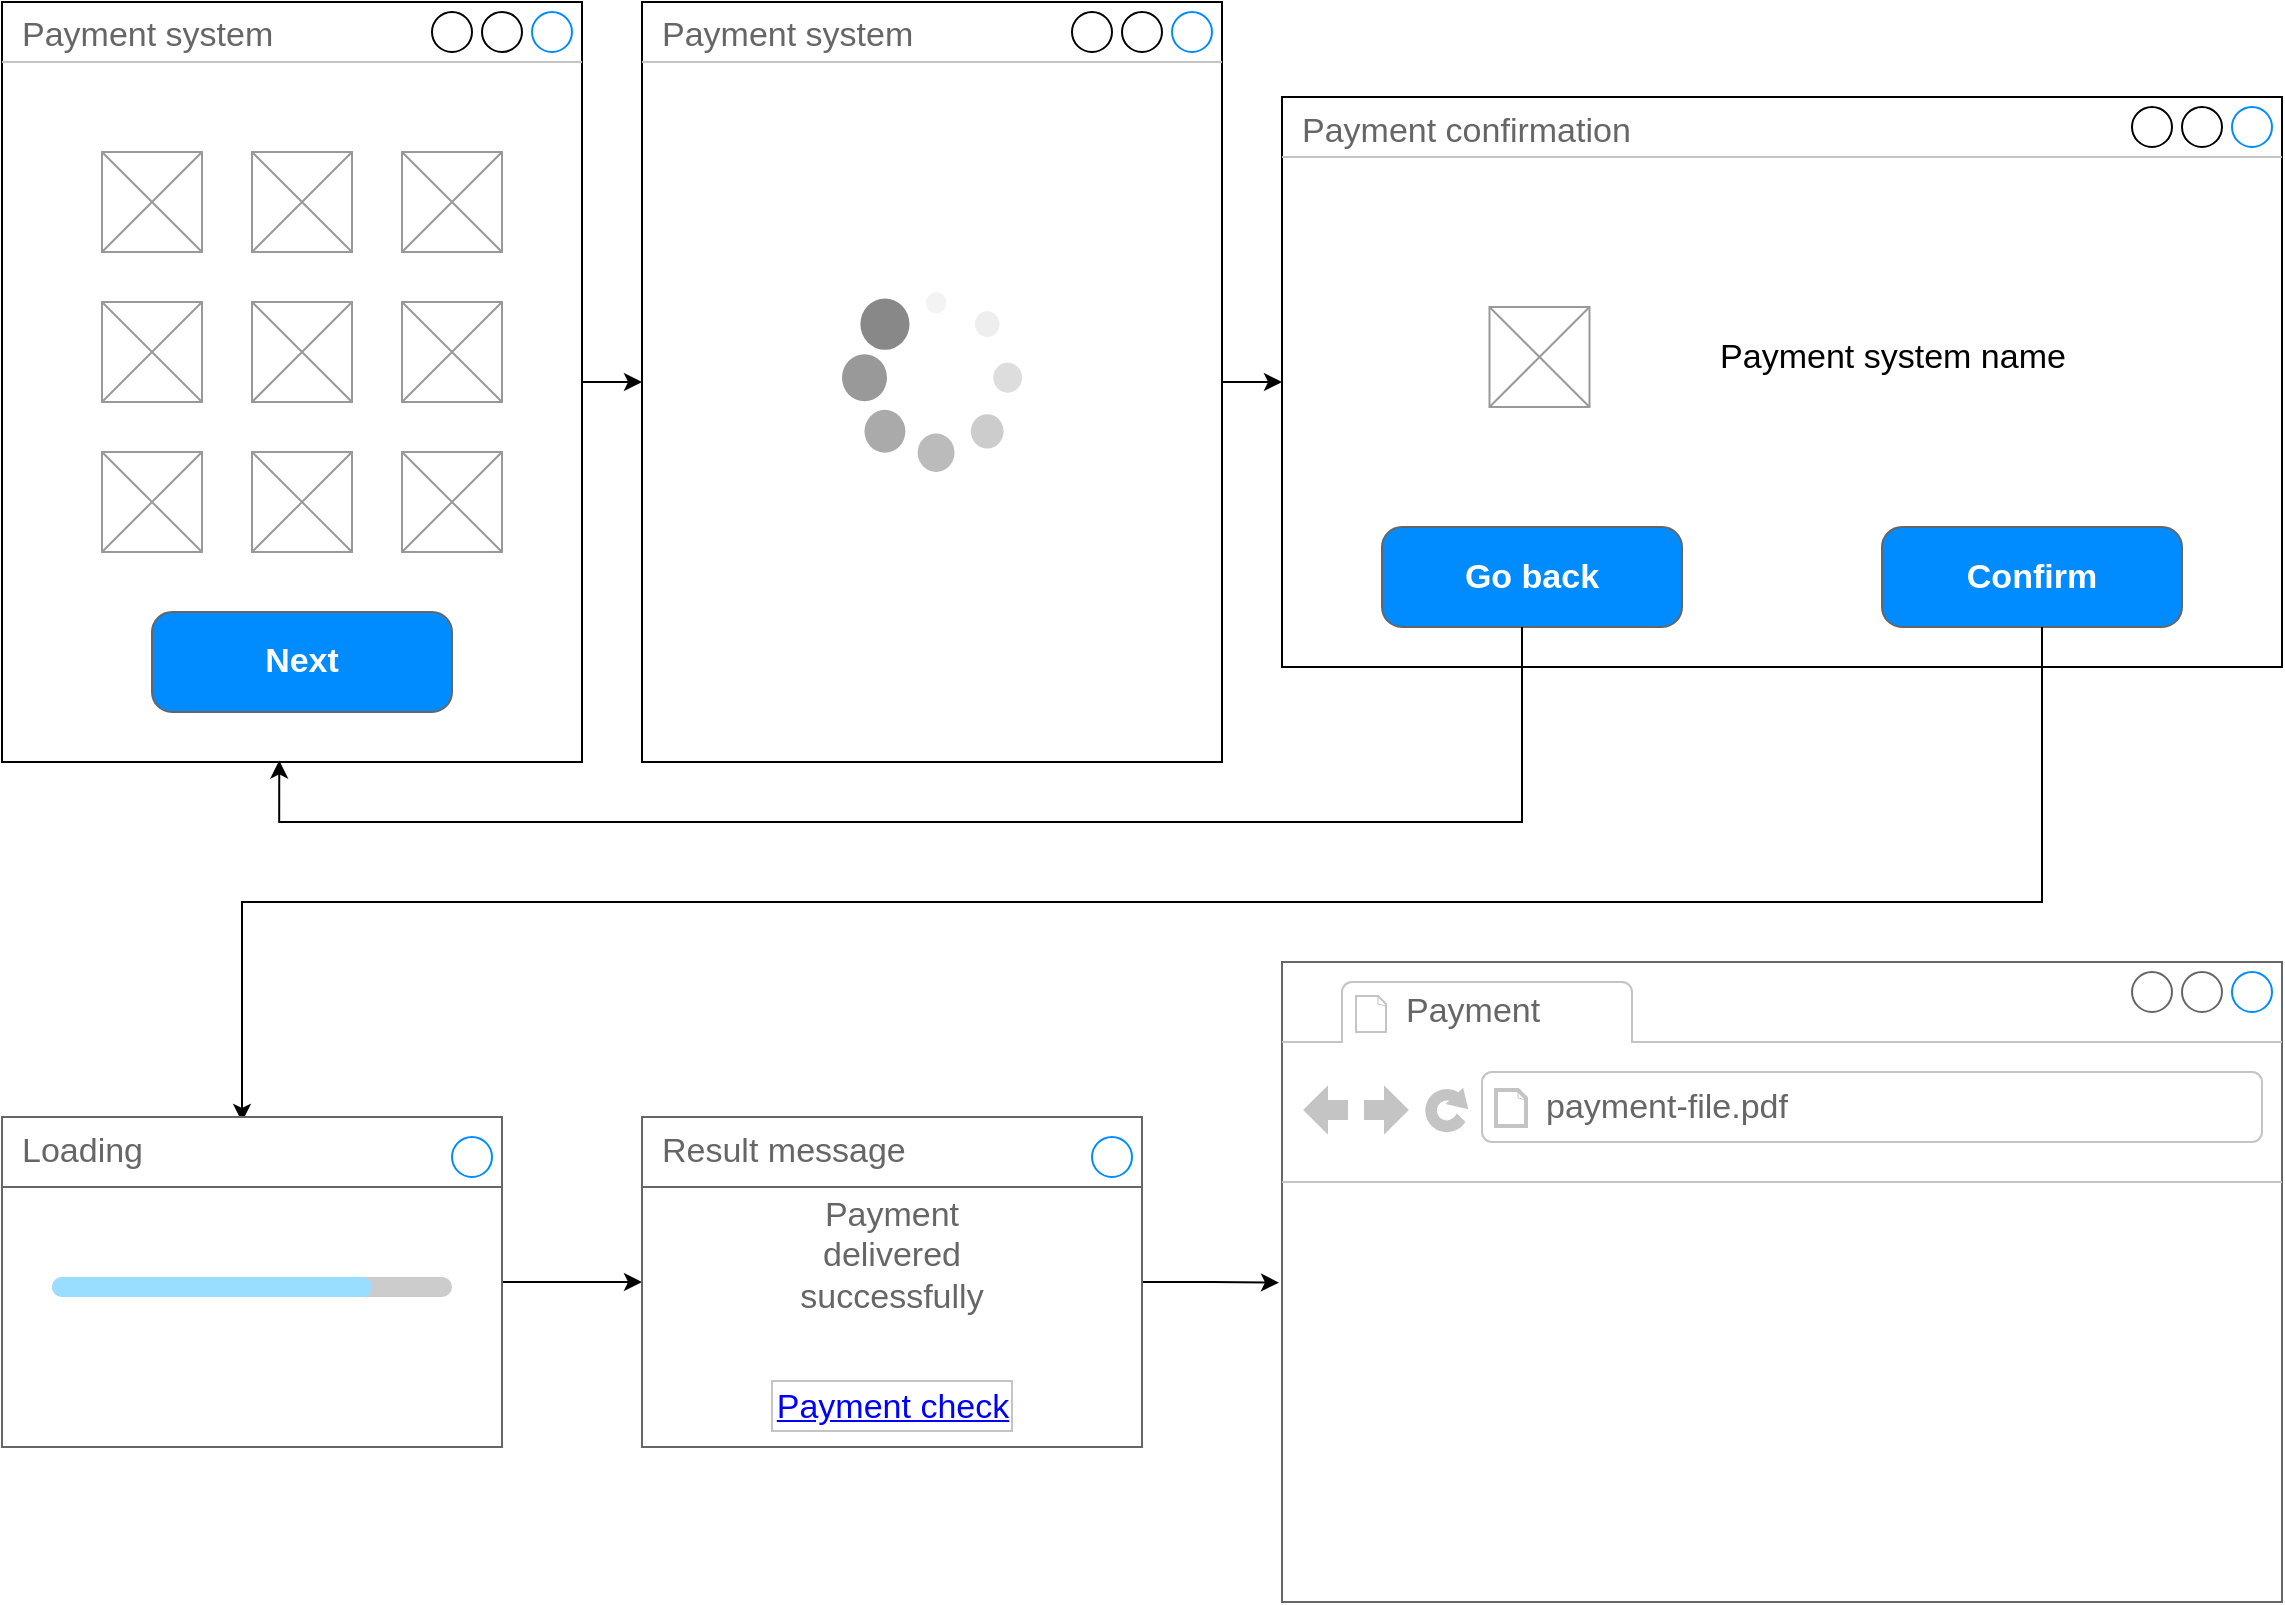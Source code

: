 <mxfile version="20.3.3" type="github" pages="4">
  <diagram id="piDafpqhtRUU5qUU-vj8" name="Page-1">
    <mxGraphModel dx="3200" dy="307" grid="1" gridSize="10" guides="1" tooltips="1" connect="1" arrows="1" fold="1" page="1" pageScale="1" pageWidth="1169" pageHeight="827" math="0" shadow="0">
      <root>
        <mxCell id="0" />
        <mxCell id="1" parent="0" />
        <mxCell id="D3bT0H9rs1EJNgNxw0YY-82" style="edgeStyle=orthogonalEdgeStyle;rounded=0;orthogonalLoop=1;jettySize=auto;html=1;fontSize=17;" edge="1" parent="1" source="D3bT0H9rs1EJNgNxw0YY-63" target="D3bT0H9rs1EJNgNxw0YY-17">
          <mxGeometry relative="1" as="geometry">
            <mxPoint x="-810" y="1480" as="targetPoint" />
          </mxGeometry>
        </mxCell>
        <mxCell id="D3bT0H9rs1EJNgNxw0YY-74" style="edgeStyle=orthogonalEdgeStyle;rounded=0;orthogonalLoop=1;jettySize=auto;html=1;fontSize=17;" edge="1" parent="1" source="D3bT0H9rs1EJNgNxw0YY-44">
          <mxGeometry relative="1" as="geometry">
            <mxPoint x="-520" y="1030" as="targetPoint" />
          </mxGeometry>
        </mxCell>
        <mxCell id="D3bT0H9rs1EJNgNxw0YY-83" style="edgeStyle=orthogonalEdgeStyle;rounded=0;orthogonalLoop=1;jettySize=auto;html=1;entryX=-0.003;entryY=0.501;entryDx=0;entryDy=0;entryPerimeter=0;fontSize=17;" edge="1" parent="1" source="D3bT0H9rs1EJNgNxw0YY-17" target="D3bT0H9rs1EJNgNxw0YY-58">
          <mxGeometry relative="1" as="geometry" />
        </mxCell>
        <mxCell id="D3bT0H9rs1EJNgNxw0YY-72" style="edgeStyle=orthogonalEdgeStyle;rounded=0;orthogonalLoop=1;jettySize=auto;html=1;fontSize=17;" edge="1" parent="1" source="D3bT0H9rs1EJNgNxw0YY-21" target="D3bT0H9rs1EJNgNxw0YY-44">
          <mxGeometry relative="1" as="geometry">
            <mxPoint x="-790" y="1030" as="targetPoint" />
          </mxGeometry>
        </mxCell>
        <mxCell id="D3bT0H9rs1EJNgNxw0YY-21" value="Payment system" style="strokeWidth=1;shadow=0;dashed=0;align=center;html=1;shape=mxgraph.mockup.containers.window;align=left;verticalAlign=top;spacingLeft=8;strokeColor2=#008cff;strokeColor3=#c4c4c4;fontColor=#666666;mainText=;fontSize=17;labelBackgroundColor=none;container=0;" vertex="1" parent="1">
          <mxGeometry x="-1160" y="840" width="290" height="380" as="geometry" />
        </mxCell>
        <mxCell id="D3bT0H9rs1EJNgNxw0YY-23" value="Next" style="strokeWidth=1;shadow=0;dashed=0;align=center;html=1;shape=mxgraph.mockup.buttons.button;strokeColor=#666666;fontColor=#ffffff;mainText=;buttonStyle=round;fontSize=17;fontStyle=1;fillColor=#008cff;whiteSpace=wrap;container=0;" vertex="1" parent="1">
          <mxGeometry x="-1085" y="1145" width="150" height="50" as="geometry" />
        </mxCell>
        <mxCell id="D3bT0H9rs1EJNgNxw0YY-1" value="" style="verticalLabelPosition=bottom;shadow=0;dashed=0;align=center;html=1;verticalAlign=top;strokeWidth=1;shape=mxgraph.mockup.graphics.simpleIcon;strokeColor=#999999;fillColor=#ffffff;container=0;" vertex="1" parent="1">
          <mxGeometry x="-1110" y="915" width="50" height="50" as="geometry" />
        </mxCell>
        <mxCell id="D3bT0H9rs1EJNgNxw0YY-2" value="" style="verticalLabelPosition=bottom;shadow=0;dashed=0;align=center;html=1;verticalAlign=top;strokeWidth=1;shape=mxgraph.mockup.graphics.simpleIcon;strokeColor=#999999;fillColor=#ffffff;container=0;" vertex="1" parent="1">
          <mxGeometry x="-1035" y="915" width="50" height="50" as="geometry" />
        </mxCell>
        <mxCell id="D3bT0H9rs1EJNgNxw0YY-3" value="" style="verticalLabelPosition=bottom;shadow=0;dashed=0;align=center;html=1;verticalAlign=top;strokeWidth=1;shape=mxgraph.mockup.graphics.simpleIcon;strokeColor=#999999;fillColor=#ffffff;container=0;" vertex="1" parent="1">
          <mxGeometry x="-960" y="915" width="50" height="50" as="geometry" />
        </mxCell>
        <mxCell id="D3bT0H9rs1EJNgNxw0YY-4" value="" style="verticalLabelPosition=bottom;shadow=0;dashed=0;align=center;html=1;verticalAlign=top;strokeWidth=1;shape=mxgraph.mockup.graphics.simpleIcon;strokeColor=#999999;fillColor=#ffffff;container=0;" vertex="1" parent="1">
          <mxGeometry x="-1110" y="990" width="50" height="50" as="geometry" />
        </mxCell>
        <mxCell id="D3bT0H9rs1EJNgNxw0YY-5" value="" style="verticalLabelPosition=bottom;shadow=0;dashed=0;align=center;html=1;verticalAlign=top;strokeWidth=1;shape=mxgraph.mockup.graphics.simpleIcon;strokeColor=#999999;fillColor=#ffffff;container=0;" vertex="1" parent="1">
          <mxGeometry x="-1035" y="990" width="50" height="50" as="geometry" />
        </mxCell>
        <mxCell id="D3bT0H9rs1EJNgNxw0YY-6" value="" style="verticalLabelPosition=bottom;shadow=0;dashed=0;align=center;html=1;verticalAlign=top;strokeWidth=1;shape=mxgraph.mockup.graphics.simpleIcon;strokeColor=#999999;fillColor=#ffffff;container=0;" vertex="1" parent="1">
          <mxGeometry x="-960" y="990" width="50" height="50" as="geometry" />
        </mxCell>
        <mxCell id="D3bT0H9rs1EJNgNxw0YY-7" value="" style="verticalLabelPosition=bottom;shadow=0;dashed=0;align=center;html=1;verticalAlign=top;strokeWidth=1;shape=mxgraph.mockup.graphics.simpleIcon;strokeColor=#999999;fillColor=#ffffff;container=0;" vertex="1" parent="1">
          <mxGeometry x="-1110" y="1065" width="50" height="50" as="geometry" />
        </mxCell>
        <mxCell id="D3bT0H9rs1EJNgNxw0YY-8" value="" style="verticalLabelPosition=bottom;shadow=0;dashed=0;align=center;html=1;verticalAlign=top;strokeWidth=1;shape=mxgraph.mockup.graphics.simpleIcon;strokeColor=#999999;fillColor=#ffffff;container=0;" vertex="1" parent="1">
          <mxGeometry x="-1035" y="1065" width="50" height="50" as="geometry" />
        </mxCell>
        <mxCell id="D3bT0H9rs1EJNgNxw0YY-9" value="" style="verticalLabelPosition=bottom;shadow=0;dashed=0;align=center;html=1;verticalAlign=top;strokeWidth=1;shape=mxgraph.mockup.graphics.simpleIcon;strokeColor=#999999;fillColor=#ffffff;container=0;" vertex="1" parent="1">
          <mxGeometry x="-960" y="1065" width="50" height="50" as="geometry" />
        </mxCell>
        <mxCell id="D3bT0H9rs1EJNgNxw0YY-85" value="" style="group" vertex="1" connectable="0" parent="1">
          <mxGeometry x="-840" y="840" width="290" height="380" as="geometry" />
        </mxCell>
        <mxCell id="D3bT0H9rs1EJNgNxw0YY-44" value="Payment system" style="strokeWidth=1;shadow=0;dashed=0;align=center;html=1;shape=mxgraph.mockup.containers.window;align=left;verticalAlign=top;spacingLeft=8;strokeColor2=#008cff;strokeColor3=#c4c4c4;fontColor=#666666;mainText=;fontSize=17;labelBackgroundColor=none;container=0;" vertex="1" parent="D3bT0H9rs1EJNgNxw0YY-85">
          <mxGeometry width="290" height="380" as="geometry" />
        </mxCell>
        <mxCell id="D3bT0H9rs1EJNgNxw0YY-12" value="" style="verticalLabelPosition=bottom;shadow=0;dashed=0;align=center;html=1;verticalAlign=top;strokeWidth=1;shape=mxgraph.mockup.misc.loading_circle_1;pointerEvents=1;container=0;" vertex="1" parent="D3bT0H9rs1EJNgNxw0YY-85">
          <mxGeometry x="100" y="145" width="90" height="90" as="geometry" />
        </mxCell>
        <mxCell id="D3bT0H9rs1EJNgNxw0YY-86" value="" style="group" vertex="1" connectable="0" parent="1">
          <mxGeometry x="-520" y="887.5" width="500" height="285" as="geometry" />
        </mxCell>
        <mxCell id="D3bT0H9rs1EJNgNxw0YY-25" value="Payment confirmation" style="strokeWidth=1;shadow=0;dashed=0;align=center;html=1;shape=mxgraph.mockup.containers.window;align=left;verticalAlign=top;spacingLeft=8;strokeColor2=#008cff;strokeColor3=#c4c4c4;fontColor=#666666;mainText=;fontSize=17;labelBackgroundColor=none;container=0;" vertex="1" parent="D3bT0H9rs1EJNgNxw0YY-86">
          <mxGeometry width="500" height="285" as="geometry" />
        </mxCell>
        <mxCell id="D3bT0H9rs1EJNgNxw0YY-41" value="Go back" style="strokeWidth=1;shadow=0;dashed=0;align=center;html=1;shape=mxgraph.mockup.buttons.button;strokeColor=#666666;fontColor=#ffffff;mainText=;buttonStyle=round;fontSize=17;fontStyle=1;fillColor=#008cff;whiteSpace=wrap;container=0;" vertex="1" parent="D3bT0H9rs1EJNgNxw0YY-86">
          <mxGeometry x="50" y="215" width="150" height="50" as="geometry" />
        </mxCell>
        <mxCell id="D3bT0H9rs1EJNgNxw0YY-42" value="Confirm" style="strokeWidth=1;shadow=0;dashed=0;align=center;html=1;shape=mxgraph.mockup.buttons.button;strokeColor=#666666;fontColor=#ffffff;mainText=;buttonStyle=round;fontSize=17;fontStyle=1;fillColor=#008cff;whiteSpace=wrap;container=0;" vertex="1" parent="D3bT0H9rs1EJNgNxw0YY-86">
          <mxGeometry x="300" y="215" width="150" height="50" as="geometry" />
        </mxCell>
        <mxCell id="D3bT0H9rs1EJNgNxw0YY-39" value="&lt;font style=&quot;font-size: 17px;&quot;&gt;Payment system name&lt;/font&gt;" style="text;html=1;strokeColor=none;fillColor=none;align=center;verticalAlign=middle;whiteSpace=wrap;rounded=0;container=0;" vertex="1" parent="D3bT0H9rs1EJNgNxw0YY-86">
          <mxGeometry x="213.75" y="115" width="182.5" height="30" as="geometry" />
        </mxCell>
        <mxCell id="D3bT0H9rs1EJNgNxw0YY-40" value="" style="verticalLabelPosition=bottom;shadow=0;dashed=0;align=center;html=1;verticalAlign=top;strokeWidth=1;shape=mxgraph.mockup.graphics.simpleIcon;strokeColor=#999999;fontSize=17;container=0;" vertex="1" parent="D3bT0H9rs1EJNgNxw0YY-86">
          <mxGeometry x="103.75" y="105" width="50" height="50" as="geometry" />
        </mxCell>
        <mxCell id="D3bT0H9rs1EJNgNxw0YY-75" style="edgeStyle=orthogonalEdgeStyle;rounded=0;orthogonalLoop=1;jettySize=auto;html=1;entryX=0.478;entryY=0.998;entryDx=0;entryDy=0;entryPerimeter=0;fontSize=17;" edge="1" parent="1" source="D3bT0H9rs1EJNgNxw0YY-41" target="D3bT0H9rs1EJNgNxw0YY-21">
          <mxGeometry relative="1" as="geometry">
            <Array as="points">
              <mxPoint x="-400" y="1250" />
              <mxPoint x="-1021" y="1250" />
            </Array>
          </mxGeometry>
        </mxCell>
        <mxCell id="D3bT0H9rs1EJNgNxw0YY-76" style="edgeStyle=orthogonalEdgeStyle;rounded=0;orthogonalLoop=1;jettySize=auto;html=1;fontSize=17;" edge="1" parent="1" source="D3bT0H9rs1EJNgNxw0YY-42">
          <mxGeometry relative="1" as="geometry">
            <mxPoint x="-1040" y="1400" as="targetPoint" />
            <Array as="points">
              <mxPoint x="-140" y="1290" />
              <mxPoint x="-1040" y="1290" />
            </Array>
          </mxGeometry>
        </mxCell>
        <mxCell id="D3bT0H9rs1EJNgNxw0YY-87" value="" style="group" vertex="1" connectable="0" parent="1">
          <mxGeometry x="-1160" y="1397.5" width="250" height="165" as="geometry" />
        </mxCell>
        <mxCell id="D3bT0H9rs1EJNgNxw0YY-63" value="" style="strokeWidth=1;shadow=0;dashed=0;align=center;html=1;shape=mxgraph.mockup.containers.rrect;rSize=0;strokeColor=#666666;fontColor=#666666;fontSize=17;verticalAlign=top;whiteSpace=wrap;fillColor=#ffffff;spacingTop=32;container=0;" vertex="1" parent="D3bT0H9rs1EJNgNxw0YY-87">
          <mxGeometry width="250" height="165" as="geometry" />
        </mxCell>
        <mxCell id="D3bT0H9rs1EJNgNxw0YY-64" value="Loading" style="strokeWidth=1;shadow=0;dashed=0;align=center;html=1;shape=mxgraph.mockup.containers.rrect;rSize=0;fontSize=17;fontColor=#666666;strokeColor=#666666;align=left;spacingLeft=8;fillColor=#ffffff;resizeWidth=1;container=0;" vertex="1" parent="D3bT0H9rs1EJNgNxw0YY-87">
          <mxGeometry width="250" height="35" as="geometry" />
        </mxCell>
        <mxCell id="D3bT0H9rs1EJNgNxw0YY-67" value="" style="shape=ellipse;strokeColor=#008cff;resizable=0;fillColor=none;html=1;container=0;" vertex="1" parent="D3bT0H9rs1EJNgNxw0YY-87">
          <mxGeometry x="225" y="10" width="20" height="20" as="geometry">
            <mxPoint x="-25" y="-10" as="offset" />
          </mxGeometry>
        </mxCell>
        <mxCell id="D3bT0H9rs1EJNgNxw0YY-68" value="" style="verticalLabelPosition=bottom;shadow=0;dashed=0;align=center;html=1;verticalAlign=top;strokeWidth=1;shape=mxgraph.mockup.misc.progressBar;fillColor=#cccccc;strokeColor=none;fillColor2=#99ddff;barPos=80;container=0;" vertex="1" parent="D3bT0H9rs1EJNgNxw0YY-87">
          <mxGeometry x="25" y="75" width="200" height="20" as="geometry" />
        </mxCell>
        <mxCell id="D3bT0H9rs1EJNgNxw0YY-88" value="" style="group" vertex="1" connectable="0" parent="1">
          <mxGeometry x="-840" y="1397.5" width="250" height="165" as="geometry" />
        </mxCell>
        <mxCell id="D3bT0H9rs1EJNgNxw0YY-17" value="Payment&lt;br&gt;delivered&lt;br&gt;successfully" style="strokeWidth=1;shadow=0;dashed=0;align=center;html=1;shape=mxgraph.mockup.containers.rrect;rSize=0;strokeColor=#666666;fontColor=#666666;fontSize=17;verticalAlign=top;whiteSpace=wrap;fillColor=#ffffff;spacingTop=32;container=0;" vertex="1" parent="D3bT0H9rs1EJNgNxw0YY-88">
          <mxGeometry width="250" height="165" as="geometry" />
        </mxCell>
        <mxCell id="D3bT0H9rs1EJNgNxw0YY-18" value="Result message" style="strokeWidth=1;shadow=0;dashed=0;align=center;html=1;shape=mxgraph.mockup.containers.rrect;rSize=0;fontSize=17;fontColor=#666666;strokeColor=#666666;align=left;spacingLeft=8;fillColor=#ffffff;resizeWidth=1;container=0;" vertex="1" parent="D3bT0H9rs1EJNgNxw0YY-88">
          <mxGeometry width="250" height="35" as="geometry" />
        </mxCell>
        <mxCell id="D3bT0H9rs1EJNgNxw0YY-20" value="" style="strokeWidth=1;shadow=0;dashed=0;align=center;html=1;shape=mxgraph.mockup.containers.rrect;rSize=0;fontSize=16;fontColor=#666666;strokeColor=#c4c4c4;resizable=0;whiteSpace=wrap;fillColor=#ffffff;container=0;" vertex="1" parent="D3bT0H9rs1EJNgNxw0YY-88">
          <mxGeometry x="65" y="132" width="120" height="25" as="geometry">
            <mxPoint x="-60" y="-33" as="offset" />
          </mxGeometry>
        </mxCell>
        <mxCell id="D3bT0H9rs1EJNgNxw0YY-31" value="Payment check" style="shape=rectangle;strokeColor=none;fillColor=none;linkText=;fontSize=17;fontColor=#0000ff;fontStyle=4;html=1;align=center;container=0;" vertex="1" parent="D3bT0H9rs1EJNgNxw0YY-88">
          <mxGeometry x="50" y="130" width="150" height="30" as="geometry" />
        </mxCell>
        <mxCell id="D3bT0H9rs1EJNgNxw0YY-19" value="" style="shape=ellipse;strokeColor=#008cff;resizable=0;fillColor=none;html=1;container=0;" vertex="1" parent="D3bT0H9rs1EJNgNxw0YY-88">
          <mxGeometry x="225" y="10" width="20" height="20" as="geometry">
            <mxPoint x="-25" y="-10" as="offset" />
          </mxGeometry>
        </mxCell>
        <mxCell id="D3bT0H9rs1EJNgNxw0YY-89" value="" style="group" vertex="1" connectable="0" parent="1">
          <mxGeometry x="-520" y="1320" width="500" height="320" as="geometry" />
        </mxCell>
        <mxCell id="D3bT0H9rs1EJNgNxw0YY-58" value="" style="strokeWidth=1;shadow=0;dashed=0;align=center;html=1;shape=mxgraph.mockup.containers.browserWindow;rSize=0;strokeColor=#666666;strokeColor2=#008cff;strokeColor3=#c4c4c4;mainText=,;recursiveResize=0;fontSize=17;container=0;" vertex="1" parent="D3bT0H9rs1EJNgNxw0YY-89">
          <mxGeometry width="500" height="320" as="geometry" />
        </mxCell>
        <mxCell id="D3bT0H9rs1EJNgNxw0YY-59" value="Payment" style="strokeWidth=1;shadow=0;dashed=0;align=center;html=1;shape=mxgraph.mockup.containers.anchor;fontSize=17;fontColor=#666666;align=left;container=0;" vertex="1" parent="D3bT0H9rs1EJNgNxw0YY-89">
          <mxGeometry x="60" y="12" width="110" height="26" as="geometry" />
        </mxCell>
        <mxCell id="D3bT0H9rs1EJNgNxw0YY-60" value="payment-file.pdf" style="strokeWidth=1;shadow=0;dashed=0;align=center;html=1;shape=mxgraph.mockup.containers.anchor;rSize=0;fontSize=17;fontColor=#666666;align=left;container=0;" vertex="1" parent="D3bT0H9rs1EJNgNxw0YY-89">
          <mxGeometry x="130" y="60" width="250" height="26" as="geometry" />
        </mxCell>
      </root>
    </mxGraphModel>
  </diagram>
  <diagram id="U3cpWub-nTY2jXU6f949" name="Страница 2">
    <mxGraphModel dx="2591" dy="-33" grid="1" gridSize="10" guides="1" tooltips="1" connect="1" arrows="1" fold="1" page="1" pageScale="1" pageWidth="1169" pageHeight="827" math="0" shadow="0">
      <root>
        <mxCell id="0" />
        <mxCell id="1" parent="0" />
        <mxCell id="Ag8eLUJZlncYFYUNQTSu-1" style="edgeStyle=orthogonalEdgeStyle;rounded=0;orthogonalLoop=1;jettySize=auto;html=1;fontSize=17;" edge="1" parent="1" source="Ag8eLUJZlncYFYUNQTSu-15">
          <mxGeometry relative="1" as="geometry">
            <mxPoint x="-520" y="1030" as="targetPoint" />
          </mxGeometry>
        </mxCell>
        <mxCell id="Ag8eLUJZlncYFYUNQTSu-2" style="edgeStyle=orthogonalEdgeStyle;rounded=0;orthogonalLoop=1;jettySize=auto;html=1;fontSize=17;" edge="1" parent="1" source="Ag8eLUJZlncYFYUNQTSu-3" target="Ag8eLUJZlncYFYUNQTSu-15">
          <mxGeometry relative="1" as="geometry">
            <mxPoint x="-790" y="1030" as="targetPoint" />
          </mxGeometry>
        </mxCell>
        <mxCell id="Ag8eLUJZlncYFYUNQTSu-3" value="Payment system" style="strokeWidth=1;shadow=0;dashed=0;align=center;html=1;shape=mxgraph.mockup.containers.window;align=left;verticalAlign=top;spacingLeft=8;strokeColor2=#008cff;strokeColor3=#c4c4c4;fontColor=#666666;mainText=;fontSize=17;labelBackgroundColor=none;container=0;" vertex="1" parent="1">
          <mxGeometry x="-1160" y="840" width="290" height="380" as="geometry" />
        </mxCell>
        <mxCell id="Ag8eLUJZlncYFYUNQTSu-4" value="Next" style="strokeWidth=1;shadow=0;dashed=0;align=center;html=1;shape=mxgraph.mockup.buttons.button;strokeColor=#666666;fontColor=#ffffff;mainText=;buttonStyle=round;fontSize=17;fontStyle=1;fillColor=#008cff;whiteSpace=wrap;container=0;" vertex="1" parent="1">
          <mxGeometry x="-1085" y="1145" width="150" height="50" as="geometry" />
        </mxCell>
        <mxCell id="Ag8eLUJZlncYFYUNQTSu-5" value="" style="verticalLabelPosition=bottom;shadow=0;dashed=0;align=center;html=1;verticalAlign=top;strokeWidth=1;shape=mxgraph.mockup.graphics.simpleIcon;strokeColor=#999999;fillColor=#ffffff;container=0;" vertex="1" parent="1">
          <mxGeometry x="-1110" y="915" width="50" height="50" as="geometry" />
        </mxCell>
        <mxCell id="Ag8eLUJZlncYFYUNQTSu-6" value="" style="verticalLabelPosition=bottom;shadow=0;dashed=0;align=center;html=1;verticalAlign=top;strokeWidth=1;shape=mxgraph.mockup.graphics.simpleIcon;strokeColor=#999999;fillColor=#ffffff;container=0;" vertex="1" parent="1">
          <mxGeometry x="-1035" y="915" width="50" height="50" as="geometry" />
        </mxCell>
        <mxCell id="Ag8eLUJZlncYFYUNQTSu-7" value="" style="verticalLabelPosition=bottom;shadow=0;dashed=0;align=center;html=1;verticalAlign=top;strokeWidth=1;shape=mxgraph.mockup.graphics.simpleIcon;strokeColor=#999999;fillColor=#ffffff;container=0;" vertex="1" parent="1">
          <mxGeometry x="-960" y="915" width="50" height="50" as="geometry" />
        </mxCell>
        <mxCell id="Ag8eLUJZlncYFYUNQTSu-8" value="" style="verticalLabelPosition=bottom;shadow=0;dashed=0;align=center;html=1;verticalAlign=top;strokeWidth=1;shape=mxgraph.mockup.graphics.simpleIcon;strokeColor=#999999;fillColor=#ffffff;container=0;" vertex="1" parent="1">
          <mxGeometry x="-1110" y="990" width="50" height="50" as="geometry" />
        </mxCell>
        <mxCell id="Ag8eLUJZlncYFYUNQTSu-9" value="" style="verticalLabelPosition=bottom;shadow=0;dashed=0;align=center;html=1;verticalAlign=top;strokeWidth=1;shape=mxgraph.mockup.graphics.simpleIcon;strokeColor=#999999;fillColor=#ffffff;container=0;" vertex="1" parent="1">
          <mxGeometry x="-1035" y="990" width="50" height="50" as="geometry" />
        </mxCell>
        <mxCell id="Ag8eLUJZlncYFYUNQTSu-10" value="" style="verticalLabelPosition=bottom;shadow=0;dashed=0;align=center;html=1;verticalAlign=top;strokeWidth=1;shape=mxgraph.mockup.graphics.simpleIcon;strokeColor=#999999;fillColor=#ffffff;container=0;" vertex="1" parent="1">
          <mxGeometry x="-960" y="990" width="50" height="50" as="geometry" />
        </mxCell>
        <mxCell id="Ag8eLUJZlncYFYUNQTSu-11" value="" style="verticalLabelPosition=bottom;shadow=0;dashed=0;align=center;html=1;verticalAlign=top;strokeWidth=1;shape=mxgraph.mockup.graphics.simpleIcon;strokeColor=#999999;fillColor=#ffffff;container=0;" vertex="1" parent="1">
          <mxGeometry x="-1110" y="1065" width="50" height="50" as="geometry" />
        </mxCell>
        <mxCell id="Ag8eLUJZlncYFYUNQTSu-12" value="" style="verticalLabelPosition=bottom;shadow=0;dashed=0;align=center;html=1;verticalAlign=top;strokeWidth=1;shape=mxgraph.mockup.graphics.simpleIcon;strokeColor=#999999;fillColor=#ffffff;container=0;" vertex="1" parent="1">
          <mxGeometry x="-1035" y="1065" width="50" height="50" as="geometry" />
        </mxCell>
        <mxCell id="Ag8eLUJZlncYFYUNQTSu-13" value="" style="verticalLabelPosition=bottom;shadow=0;dashed=0;align=center;html=1;verticalAlign=top;strokeWidth=1;shape=mxgraph.mockup.graphics.simpleIcon;strokeColor=#999999;fillColor=#ffffff;container=0;" vertex="1" parent="1">
          <mxGeometry x="-960" y="1065" width="50" height="50" as="geometry" />
        </mxCell>
        <mxCell id="Ag8eLUJZlncYFYUNQTSu-14" value="" style="group" vertex="1" connectable="0" parent="1">
          <mxGeometry x="-840" y="840" width="290" height="380" as="geometry" />
        </mxCell>
        <mxCell id="Ag8eLUJZlncYFYUNQTSu-15" value="Payment system" style="strokeWidth=1;shadow=0;dashed=0;align=center;html=1;shape=mxgraph.mockup.containers.window;align=left;verticalAlign=top;spacingLeft=8;strokeColor2=#008cff;strokeColor3=#c4c4c4;fontColor=#666666;mainText=;fontSize=17;labelBackgroundColor=none;container=0;" vertex="1" parent="Ag8eLUJZlncYFYUNQTSu-14">
          <mxGeometry width="290" height="380" as="geometry" />
        </mxCell>
        <mxCell id="Ag8eLUJZlncYFYUNQTSu-16" value="" style="verticalLabelPosition=bottom;shadow=0;dashed=0;align=center;html=1;verticalAlign=top;strokeWidth=1;shape=mxgraph.mockup.misc.loading_circle_1;pointerEvents=1;container=0;" vertex="1" parent="Ag8eLUJZlncYFYUNQTSu-14">
          <mxGeometry x="100" y="145" width="90" height="90" as="geometry" />
        </mxCell>
        <mxCell id="Ag8eLUJZlncYFYUNQTSu-17" value="" style="group" vertex="1" connectable="0" parent="1">
          <mxGeometry x="-520" y="887.5" width="500" height="285" as="geometry" />
        </mxCell>
        <mxCell id="Ag8eLUJZlncYFYUNQTSu-18" value="Payment confirmation" style="strokeWidth=1;shadow=0;dashed=0;align=center;html=1;shape=mxgraph.mockup.containers.window;align=left;verticalAlign=top;spacingLeft=8;strokeColor2=#008cff;strokeColor3=#c4c4c4;fontColor=#666666;mainText=;fontSize=17;labelBackgroundColor=none;container=0;" vertex="1" parent="Ag8eLUJZlncYFYUNQTSu-17">
          <mxGeometry width="500" height="285" as="geometry" />
        </mxCell>
        <mxCell id="Ag8eLUJZlncYFYUNQTSu-19" value="Go back" style="strokeWidth=1;shadow=0;dashed=0;align=center;html=1;shape=mxgraph.mockup.buttons.button;strokeColor=#666666;fontColor=#ffffff;mainText=;buttonStyle=round;fontSize=17;fontStyle=1;fillColor=#008cff;whiteSpace=wrap;container=0;" vertex="1" parent="Ag8eLUJZlncYFYUNQTSu-17">
          <mxGeometry x="50" y="215" width="150" height="50" as="geometry" />
        </mxCell>
        <mxCell id="Ag8eLUJZlncYFYUNQTSu-20" value="Confirm" style="strokeWidth=1;shadow=0;dashed=0;align=center;html=1;shape=mxgraph.mockup.buttons.button;strokeColor=#666666;fontColor=#ffffff;mainText=;buttonStyle=round;fontSize=17;fontStyle=1;fillColor=#008cff;whiteSpace=wrap;container=0;" vertex="1" parent="Ag8eLUJZlncYFYUNQTSu-17">
          <mxGeometry x="300" y="215" width="150" height="50" as="geometry" />
        </mxCell>
        <mxCell id="Ag8eLUJZlncYFYUNQTSu-21" value="&lt;font style=&quot;font-size: 17px;&quot;&gt;Payment system name&lt;/font&gt;" style="text;html=1;strokeColor=none;fillColor=none;align=center;verticalAlign=middle;whiteSpace=wrap;rounded=0;container=0;" vertex="1" parent="Ag8eLUJZlncYFYUNQTSu-17">
          <mxGeometry x="213.75" y="115" width="182.5" height="30" as="geometry" />
        </mxCell>
        <mxCell id="Ag8eLUJZlncYFYUNQTSu-22" value="" style="verticalLabelPosition=bottom;shadow=0;dashed=0;align=center;html=1;verticalAlign=top;strokeWidth=1;shape=mxgraph.mockup.graphics.simpleIcon;strokeColor=#999999;fontSize=17;container=0;" vertex="1" parent="Ag8eLUJZlncYFYUNQTSu-17">
          <mxGeometry x="103.75" y="105" width="50" height="50" as="geometry" />
        </mxCell>
        <mxCell id="Ag8eLUJZlncYFYUNQTSu-23" style="edgeStyle=orthogonalEdgeStyle;rounded=0;orthogonalLoop=1;jettySize=auto;html=1;entryX=0.478;entryY=0.998;entryDx=0;entryDy=0;entryPerimeter=0;fontSize=17;" edge="1" parent="1" source="Ag8eLUJZlncYFYUNQTSu-19" target="Ag8eLUJZlncYFYUNQTSu-3">
          <mxGeometry relative="1" as="geometry">
            <Array as="points">
              <mxPoint x="-400" y="1250" />
              <mxPoint x="-1021" y="1250" />
            </Array>
          </mxGeometry>
        </mxCell>
      </root>
    </mxGraphModel>
  </diagram>
  <diagram id="4lFjjsMpJQumgTw5oVJm" name="Страница 3">
    <mxGraphModel dx="2591" dy="-33" grid="1" gridSize="10" guides="1" tooltips="1" connect="1" arrows="1" fold="1" page="1" pageScale="1" pageWidth="1169" pageHeight="827" math="0" shadow="0">
      <root>
        <mxCell id="0" />
        <mxCell id="1" parent="0" />
        <mxCell id="vhOl7vpCBAuCHUgO7bAo-1" value="" style="group" vertex="1" connectable="0" parent="1">
          <mxGeometry x="-520" y="887.5" width="500" height="285" as="geometry" />
        </mxCell>
        <mxCell id="vhOl7vpCBAuCHUgO7bAo-2" value="Payment confirmation" style="strokeWidth=1;shadow=0;dashed=0;align=center;html=1;shape=mxgraph.mockup.containers.window;align=left;verticalAlign=top;spacingLeft=8;strokeColor2=#008cff;strokeColor3=#c4c4c4;fontColor=#666666;mainText=;fontSize=17;labelBackgroundColor=none;container=0;" vertex="1" parent="vhOl7vpCBAuCHUgO7bAo-1">
          <mxGeometry width="500" height="285" as="geometry" />
        </mxCell>
        <mxCell id="vhOl7vpCBAuCHUgO7bAo-3" value="Go back" style="strokeWidth=1;shadow=0;dashed=0;align=center;html=1;shape=mxgraph.mockup.buttons.button;strokeColor=#666666;fontColor=#ffffff;mainText=;buttonStyle=round;fontSize=17;fontStyle=1;fillColor=#008cff;whiteSpace=wrap;container=0;" vertex="1" parent="vhOl7vpCBAuCHUgO7bAo-1">
          <mxGeometry x="50" y="215" width="150" height="50" as="geometry" />
        </mxCell>
        <mxCell id="vhOl7vpCBAuCHUgO7bAo-4" value="Confirm" style="strokeWidth=1;shadow=0;dashed=0;align=center;html=1;shape=mxgraph.mockup.buttons.button;strokeColor=#666666;fontColor=#ffffff;mainText=;buttonStyle=round;fontSize=17;fontStyle=1;fillColor=#008cff;whiteSpace=wrap;container=0;" vertex="1" parent="vhOl7vpCBAuCHUgO7bAo-1">
          <mxGeometry x="300" y="215" width="150" height="50" as="geometry" />
        </mxCell>
        <mxCell id="vhOl7vpCBAuCHUgO7bAo-5" value="&lt;font style=&quot;font-size: 17px;&quot;&gt;Payment system name&lt;/font&gt;" style="text;html=1;strokeColor=none;fillColor=none;align=center;verticalAlign=middle;whiteSpace=wrap;rounded=0;container=0;" vertex="1" parent="vhOl7vpCBAuCHUgO7bAo-1">
          <mxGeometry x="213.75" y="115" width="182.5" height="30" as="geometry" />
        </mxCell>
        <mxCell id="vhOl7vpCBAuCHUgO7bAo-6" value="" style="verticalLabelPosition=bottom;shadow=0;dashed=0;align=center;html=1;verticalAlign=top;strokeWidth=1;shape=mxgraph.mockup.graphics.simpleIcon;strokeColor=#999999;fontSize=17;container=0;" vertex="1" parent="vhOl7vpCBAuCHUgO7bAo-1">
          <mxGeometry x="103.75" y="105" width="50" height="50" as="geometry" />
        </mxCell>
        <mxCell id="vhOl7vpCBAuCHUgO7bAo-7" style="edgeStyle=orthogonalEdgeStyle;rounded=0;orthogonalLoop=1;jettySize=auto;html=1;fontSize=17;" edge="1" parent="1" source="vhOl7vpCBAuCHUgO7bAo-4">
          <mxGeometry relative="1" as="geometry">
            <mxPoint x="-1040" y="1400" as="targetPoint" />
            <Array as="points">
              <mxPoint x="-140" y="1290" />
              <mxPoint x="-1040" y="1290" />
            </Array>
          </mxGeometry>
        </mxCell>
        <mxCell id="vhOl7vpCBAuCHUgO7bAo-8" value="" style="group" vertex="1" connectable="0" parent="1">
          <mxGeometry x="-1160" y="1397.5" width="250" height="165" as="geometry" />
        </mxCell>
        <mxCell id="vhOl7vpCBAuCHUgO7bAo-9" value="" style="strokeWidth=1;shadow=0;dashed=0;align=center;html=1;shape=mxgraph.mockup.containers.rrect;rSize=0;strokeColor=#666666;fontColor=#666666;fontSize=17;verticalAlign=top;whiteSpace=wrap;fillColor=#ffffff;spacingTop=32;container=0;" vertex="1" parent="vhOl7vpCBAuCHUgO7bAo-8">
          <mxGeometry width="250" height="165" as="geometry" />
        </mxCell>
        <mxCell id="vhOl7vpCBAuCHUgO7bAo-10" value="Loading" style="strokeWidth=1;shadow=0;dashed=0;align=center;html=1;shape=mxgraph.mockup.containers.rrect;rSize=0;fontSize=17;fontColor=#666666;strokeColor=#666666;align=left;spacingLeft=8;fillColor=#ffffff;resizeWidth=1;container=0;" vertex="1" parent="vhOl7vpCBAuCHUgO7bAo-8">
          <mxGeometry width="250" height="35" as="geometry" />
        </mxCell>
        <mxCell id="vhOl7vpCBAuCHUgO7bAo-11" value="" style="shape=ellipse;strokeColor=#008cff;resizable=0;fillColor=none;html=1;container=0;" vertex="1" parent="vhOl7vpCBAuCHUgO7bAo-8">
          <mxGeometry x="225" y="10" width="20" height="20" as="geometry">
            <mxPoint x="-25" y="-10" as="offset" />
          </mxGeometry>
        </mxCell>
        <mxCell id="vhOl7vpCBAuCHUgO7bAo-12" value="" style="verticalLabelPosition=bottom;shadow=0;dashed=0;align=center;html=1;verticalAlign=top;strokeWidth=1;shape=mxgraph.mockup.misc.progressBar;fillColor=#cccccc;strokeColor=none;fillColor2=#99ddff;barPos=80;container=0;" vertex="1" parent="vhOl7vpCBAuCHUgO7bAo-8">
          <mxGeometry x="25" y="75" width="200" height="20" as="geometry" />
        </mxCell>
      </root>
    </mxGraphModel>
  </diagram>
  <diagram id="1gif9zPJyDEXG6KaYHrK" name="Страница 4">
    <mxGraphModel dx="2591" dy="-33" grid="1" gridSize="10" guides="1" tooltips="1" connect="1" arrows="1" fold="1" page="1" pageScale="1" pageWidth="1169" pageHeight="827" math="0" shadow="0">
      <root>
        <mxCell id="0" />
        <mxCell id="1" parent="0" />
        <mxCell id="nl6MZe9ppjBfN02Rs1Kz-1" style="edgeStyle=orthogonalEdgeStyle;rounded=0;orthogonalLoop=1;jettySize=auto;html=1;entryX=-0.003;entryY=0.501;entryDx=0;entryDy=0;entryPerimeter=0;fontSize=17;" edge="1" parent="1" source="nl6MZe9ppjBfN02Rs1Kz-3" target="nl6MZe9ppjBfN02Rs1Kz-9">
          <mxGeometry relative="1" as="geometry" />
        </mxCell>
        <mxCell id="nl6MZe9ppjBfN02Rs1Kz-2" value="" style="group" vertex="1" connectable="0" parent="1">
          <mxGeometry x="-840" y="1397.5" width="250" height="165" as="geometry" />
        </mxCell>
        <mxCell id="nl6MZe9ppjBfN02Rs1Kz-3" value="Payment&lt;br&gt;delivered&lt;br&gt;successfully" style="strokeWidth=1;shadow=0;dashed=0;align=center;html=1;shape=mxgraph.mockup.containers.rrect;rSize=0;strokeColor=#666666;fontColor=#666666;fontSize=17;verticalAlign=top;whiteSpace=wrap;fillColor=#ffffff;spacingTop=32;container=0;" vertex="1" parent="nl6MZe9ppjBfN02Rs1Kz-2">
          <mxGeometry width="250" height="165" as="geometry" />
        </mxCell>
        <mxCell id="nl6MZe9ppjBfN02Rs1Kz-4" value="Result message" style="strokeWidth=1;shadow=0;dashed=0;align=center;html=1;shape=mxgraph.mockup.containers.rrect;rSize=0;fontSize=17;fontColor=#666666;strokeColor=#666666;align=left;spacingLeft=8;fillColor=#ffffff;resizeWidth=1;container=0;" vertex="1" parent="nl6MZe9ppjBfN02Rs1Kz-2">
          <mxGeometry width="250" height="35" as="geometry" />
        </mxCell>
        <mxCell id="nl6MZe9ppjBfN02Rs1Kz-5" value="" style="strokeWidth=1;shadow=0;dashed=0;align=center;html=1;shape=mxgraph.mockup.containers.rrect;rSize=0;fontSize=16;fontColor=#666666;strokeColor=#c4c4c4;resizable=0;whiteSpace=wrap;fillColor=#ffffff;container=0;" vertex="1" parent="nl6MZe9ppjBfN02Rs1Kz-2">
          <mxGeometry x="65" y="132" width="120" height="25" as="geometry">
            <mxPoint x="-60" y="-33" as="offset" />
          </mxGeometry>
        </mxCell>
        <mxCell id="nl6MZe9ppjBfN02Rs1Kz-6" value="Payment check" style="shape=rectangle;strokeColor=none;fillColor=none;linkText=;fontSize=17;fontColor=#0000ff;fontStyle=4;html=1;align=center;container=0;" vertex="1" parent="nl6MZe9ppjBfN02Rs1Kz-2">
          <mxGeometry x="50" y="130" width="150" height="30" as="geometry" />
        </mxCell>
        <mxCell id="nl6MZe9ppjBfN02Rs1Kz-7" value="" style="shape=ellipse;strokeColor=#008cff;resizable=0;fillColor=none;html=1;container=0;" vertex="1" parent="nl6MZe9ppjBfN02Rs1Kz-2">
          <mxGeometry x="225" y="10" width="20" height="20" as="geometry">
            <mxPoint x="-25" y="-10" as="offset" />
          </mxGeometry>
        </mxCell>
        <mxCell id="nl6MZe9ppjBfN02Rs1Kz-8" value="" style="group" vertex="1" connectable="0" parent="1">
          <mxGeometry x="-520" y="1320" width="500" height="320" as="geometry" />
        </mxCell>
        <mxCell id="nl6MZe9ppjBfN02Rs1Kz-9" value="" style="strokeWidth=1;shadow=0;dashed=0;align=center;html=1;shape=mxgraph.mockup.containers.browserWindow;rSize=0;strokeColor=#666666;strokeColor2=#008cff;strokeColor3=#c4c4c4;mainText=,;recursiveResize=0;fontSize=17;container=0;" vertex="1" parent="nl6MZe9ppjBfN02Rs1Kz-8">
          <mxGeometry width="500" height="320" as="geometry" />
        </mxCell>
        <mxCell id="nl6MZe9ppjBfN02Rs1Kz-10" value="Payment" style="strokeWidth=1;shadow=0;dashed=0;align=center;html=1;shape=mxgraph.mockup.containers.anchor;fontSize=17;fontColor=#666666;align=left;container=0;" vertex="1" parent="nl6MZe9ppjBfN02Rs1Kz-8">
          <mxGeometry x="60" y="12" width="110" height="26" as="geometry" />
        </mxCell>
        <mxCell id="nl6MZe9ppjBfN02Rs1Kz-11" value="payment-file.pdf" style="strokeWidth=1;shadow=0;dashed=0;align=center;html=1;shape=mxgraph.mockup.containers.anchor;rSize=0;fontSize=17;fontColor=#666666;align=left;container=0;" vertex="1" parent="nl6MZe9ppjBfN02Rs1Kz-8">
          <mxGeometry x="130" y="60" width="250" height="26" as="geometry" />
        </mxCell>
      </root>
    </mxGraphModel>
  </diagram>
</mxfile>
